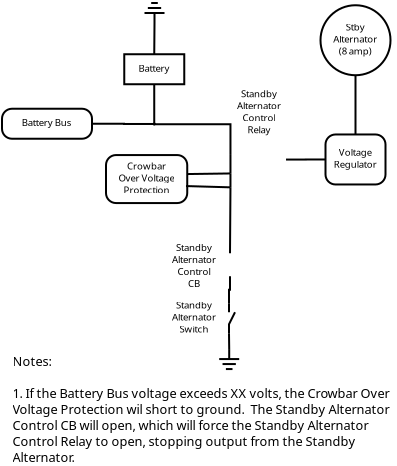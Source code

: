 <?xml version="1.0" encoding="UTF-8"?>
<dia:diagram xmlns:dia="http://www.lysator.liu.se/~alla/dia/">
  <dia:layer name="Background" visible="true">
    <dia:group>
      <dia:object type="Standard - Ellipse" version="0" id="O0">
        <dia:attribute name="obj_pos">
          <dia:point val="16.325,2.1"/>
        </dia:attribute>
        <dia:attribute name="obj_bb">
          <dia:rectangle val="16.275,2.05;19.875,5.65"/>
        </dia:attribute>
        <dia:attribute name="elem_corner">
          <dia:point val="16.325,2.1"/>
        </dia:attribute>
        <dia:attribute name="elem_width">
          <dia:real val="3.5"/>
        </dia:attribute>
        <dia:attribute name="elem_height">
          <dia:real val="3.5"/>
        </dia:attribute>
      </dia:object>
      <dia:object type="Standard - Text" version="0" id="O1">
        <dia:attribute name="obj_pos">
          <dia:point val="18.067,3.367"/>
        </dia:attribute>
        <dia:attribute name="obj_bb">
          <dia:rectangle val="16.842,2.867;19.292,4.817"/>
        </dia:attribute>
        <dia:attribute name="text">
          <dia:composite type="text">
            <dia:attribute name="string">
              <dia:string>#Stby
Alternator
(8 amp)#</dia:string>
            </dia:attribute>
            <dia:attribute name="font">
              <dia:font family="sans" style="0" name="Helvetica"/>
            </dia:attribute>
            <dia:attribute name="height">
              <dia:real val="0.6"/>
            </dia:attribute>
            <dia:attribute name="pos">
              <dia:point val="18.067,3.367"/>
            </dia:attribute>
            <dia:attribute name="color">
              <dia:color val="#000000"/>
            </dia:attribute>
            <dia:attribute name="alignment">
              <dia:enum val="1"/>
            </dia:attribute>
          </dia:composite>
        </dia:attribute>
      </dia:object>
    </dia:group>
    <dia:group>
      <dia:object type="Standard - Box" version="0" id="O2">
        <dia:attribute name="obj_pos">
          <dia:point val="16.575,8.562"/>
        </dia:attribute>
        <dia:attribute name="obj_bb">
          <dia:rectangle val="16.525,8.512;19.625,11.113"/>
        </dia:attribute>
        <dia:attribute name="elem_corner">
          <dia:point val="16.575,8.562"/>
        </dia:attribute>
        <dia:attribute name="elem_width">
          <dia:real val="3"/>
        </dia:attribute>
        <dia:attribute name="elem_height">
          <dia:real val="2.5"/>
        </dia:attribute>
        <dia:attribute name="show_background">
          <dia:boolean val="true"/>
        </dia:attribute>
        <dia:attribute name="corner_radius">
          <dia:real val="0.5"/>
        </dia:attribute>
      </dia:object>
      <dia:object type="Standard - Text" version="0" id="O3">
        <dia:attribute name="obj_pos">
          <dia:point val="18.067,9.629"/>
        </dia:attribute>
        <dia:attribute name="obj_bb">
          <dia:rectangle val="16.917,9.129;19.217,10.479"/>
        </dia:attribute>
        <dia:attribute name="text">
          <dia:composite type="text">
            <dia:attribute name="string">
              <dia:string>#Voltage
Regulator#</dia:string>
            </dia:attribute>
            <dia:attribute name="font">
              <dia:font family="sans" style="0" name="Helvetica"/>
            </dia:attribute>
            <dia:attribute name="height">
              <dia:real val="0.6"/>
            </dia:attribute>
            <dia:attribute name="pos">
              <dia:point val="18.067,9.629"/>
            </dia:attribute>
            <dia:attribute name="color">
              <dia:color val="#000000"/>
            </dia:attribute>
            <dia:attribute name="alignment">
              <dia:enum val="1"/>
            </dia:attribute>
          </dia:composite>
        </dia:attribute>
      </dia:object>
    </dia:group>
    <dia:object type="Standard - ZigZagLine" version="0" id="O4">
      <dia:attribute name="obj_pos">
        <dia:point val="18.075,5.6"/>
      </dia:attribute>
      <dia:attribute name="obj_bb">
        <dia:rectangle val="18.025,5.6;18.125,8.633"/>
      </dia:attribute>
      <dia:attribute name="orth_points">
        <dia:point val="18.075,5.6"/>
        <dia:point val="18.075,5.6"/>
        <dia:point val="18.075,8.562"/>
        <dia:point val="18.075,8.562"/>
      </dia:attribute>
      <dia:attribute name="orth_orient">
        <dia:enum val="0"/>
        <dia:enum val="1"/>
        <dia:enum val="0"/>
      </dia:attribute>
      <dia:connections>
        <dia:connection handle="0" to="O0" connection="6"/>
        <dia:connection handle="1" to="O2" connection="1"/>
      </dia:connections>
    </dia:object>
    <dia:object type="Standard - ZigZagLine" version="0" id="O5">
      <dia:attribute name="obj_pos">
        <dia:point val="14.601,9.816"/>
      </dia:attribute>
      <dia:attribute name="obj_bb">
        <dia:rectangle val="14.551,9.762;16.625,9.866"/>
      </dia:attribute>
      <dia:attribute name="orth_points">
        <dia:point val="14.601,9.816"/>
        <dia:point val="15.588,9.816"/>
        <dia:point val="15.588,9.812"/>
        <dia:point val="16.575,9.812"/>
      </dia:attribute>
      <dia:attribute name="orth_orient">
        <dia:enum val="0"/>
        <dia:enum val="1"/>
        <dia:enum val="0"/>
      </dia:attribute>
      <dia:connections>
        <dia:connection handle="0" to="O18" connection="3"/>
        <dia:connection handle="1" to="O2" connection="3"/>
      </dia:connections>
    </dia:object>
    <dia:group>
      <dia:object type="Standard - Box" version="0" id="O6">
        <dia:attribute name="obj_pos">
          <dia:point val="6.513,4.55"/>
        </dia:attribute>
        <dia:attribute name="obj_bb">
          <dia:rectangle val="6.463,4.5;9.562,6.1"/>
        </dia:attribute>
        <dia:attribute name="elem_corner">
          <dia:point val="6.513,4.55"/>
        </dia:attribute>
        <dia:attribute name="elem_width">
          <dia:real val="3"/>
        </dia:attribute>
        <dia:attribute name="elem_height">
          <dia:real val="1.5"/>
        </dia:attribute>
        <dia:attribute name="show_background">
          <dia:boolean val="true"/>
        </dia:attribute>
      </dia:object>
      <dia:object type="Standard - Text" version="0" id="O7">
        <dia:attribute name="obj_pos">
          <dia:point val="8.004,5.425"/>
        </dia:attribute>
        <dia:attribute name="obj_bb">
          <dia:rectangle val="7.104,4.925;8.904,5.675"/>
        </dia:attribute>
        <dia:attribute name="text">
          <dia:composite type="text">
            <dia:attribute name="string">
              <dia:string>#Battery#</dia:string>
            </dia:attribute>
            <dia:attribute name="font">
              <dia:font family="sans" style="0" name="Helvetica"/>
            </dia:attribute>
            <dia:attribute name="height">
              <dia:real val="0.6"/>
            </dia:attribute>
            <dia:attribute name="pos">
              <dia:point val="8.004,5.425"/>
            </dia:attribute>
            <dia:attribute name="color">
              <dia:color val="#000000"/>
            </dia:attribute>
            <dia:attribute name="alignment">
              <dia:enum val="1"/>
            </dia:attribute>
          </dia:composite>
        </dia:attribute>
      </dia:object>
    </dia:group>
    <dia:group>
      <dia:object type="Standard - Box" version="0" id="O8">
        <dia:attribute name="obj_pos">
          <dia:point val="0.4,7.275"/>
        </dia:attribute>
        <dia:attribute name="obj_bb">
          <dia:rectangle val="0.35,7.225;4.95,8.825"/>
        </dia:attribute>
        <dia:attribute name="elem_corner">
          <dia:point val="0.4,7.275"/>
        </dia:attribute>
        <dia:attribute name="elem_width">
          <dia:real val="4.5"/>
        </dia:attribute>
        <dia:attribute name="elem_height">
          <dia:real val="1.5"/>
        </dia:attribute>
        <dia:attribute name="show_background">
          <dia:boolean val="true"/>
        </dia:attribute>
        <dia:attribute name="corner_radius">
          <dia:real val="0.5"/>
        </dia:attribute>
      </dia:object>
      <dia:object type="Standard - Text" version="0" id="O9">
        <dia:attribute name="obj_pos">
          <dia:point val="2.642,8.142"/>
        </dia:attribute>
        <dia:attribute name="obj_bb">
          <dia:rectangle val="1.217,7.642;4.067,8.392"/>
        </dia:attribute>
        <dia:attribute name="text">
          <dia:composite type="text">
            <dia:attribute name="string">
              <dia:string>#Battery Bus#</dia:string>
            </dia:attribute>
            <dia:attribute name="font">
              <dia:font family="sans" style="0" name="Helvetica"/>
            </dia:attribute>
            <dia:attribute name="height">
              <dia:real val="0.6"/>
            </dia:attribute>
            <dia:attribute name="pos">
              <dia:point val="2.642,8.142"/>
            </dia:attribute>
            <dia:attribute name="color">
              <dia:color val="#000000"/>
            </dia:attribute>
            <dia:attribute name="alignment">
              <dia:enum val="1"/>
            </dia:attribute>
          </dia:composite>
        </dia:attribute>
      </dia:object>
    </dia:group>
    <dia:object type="Circuit - Ground" version="0" id="O10">
      <dia:attribute name="obj_pos">
        <dia:point val="7.525,1.988"/>
      </dia:attribute>
      <dia:attribute name="obj_bb">
        <dia:rectangle val="7.525,1.938;8.525,2.987"/>
      </dia:attribute>
      <dia:attribute name="elem_corner">
        <dia:point val="7.525,1.988"/>
      </dia:attribute>
      <dia:attribute name="elem_width">
        <dia:real val="1"/>
      </dia:attribute>
      <dia:attribute name="elem_height">
        <dia:real val="1"/>
      </dia:attribute>
      <dia:attribute name="line_width">
        <dia:real val="0.1"/>
      </dia:attribute>
      <dia:attribute name="line_colour">
        <dia:color val="#000000"/>
      </dia:attribute>
      <dia:attribute name="fill_colour">
        <dia:color val="#ffffff"/>
      </dia:attribute>
      <dia:attribute name="show_background">
        <dia:boolean val="true"/>
      </dia:attribute>
      <dia:attribute name="line_style">
        <dia:enum val="0"/>
        <dia:real val="1"/>
      </dia:attribute>
      <dia:attribute name="flip_horizontal">
        <dia:boolean val="false"/>
      </dia:attribute>
      <dia:attribute name="flip_vertical">
        <dia:boolean val="true"/>
      </dia:attribute>
    </dia:object>
    <dia:object type="Standard - Line" version="0" id="O11">
      <dia:attribute name="obj_pos">
        <dia:point val="8.012,4.55"/>
      </dia:attribute>
      <dia:attribute name="obj_bb">
        <dia:rectangle val="7.962,2.937;8.075,4.6"/>
      </dia:attribute>
      <dia:attribute name="conn_endpoints">
        <dia:point val="8.012,4.55"/>
        <dia:point val="8.025,2.987"/>
      </dia:attribute>
      <dia:attribute name="numcp">
        <dia:int val="1"/>
      </dia:attribute>
      <dia:connections>
        <dia:connection handle="0" to="O6" connection="1"/>
        <dia:connection handle="1" to="O10" connection="0"/>
      </dia:connections>
    </dia:object>
    <dia:object type="Electric - connpoint" version="0" id="O12">
      <dia:attribute name="obj_pos">
        <dia:point val="7.263,7.287"/>
      </dia:attribute>
      <dia:attribute name="obj_bb">
        <dia:rectangle val="7.227,7.252;8.798,8.823"/>
      </dia:attribute>
      <dia:attribute name="elem_corner">
        <dia:point val="7.263,7.287"/>
      </dia:attribute>
      <dia:attribute name="elem_width">
        <dia:real val="1.5"/>
      </dia:attribute>
      <dia:attribute name="elem_height">
        <dia:real val="1.5"/>
      </dia:attribute>
      <dia:attribute name="line_width">
        <dia:real val="0.1"/>
      </dia:attribute>
      <dia:attribute name="line_colour">
        <dia:color val="#000000"/>
      </dia:attribute>
      <dia:attribute name="fill_colour">
        <dia:color val="#ffffff"/>
      </dia:attribute>
      <dia:attribute name="show_background">
        <dia:boolean val="true"/>
      </dia:attribute>
      <dia:attribute name="line_style">
        <dia:enum val="0"/>
        <dia:real val="1"/>
      </dia:attribute>
      <dia:attribute name="flip_horizontal">
        <dia:boolean val="false"/>
      </dia:attribute>
      <dia:attribute name="flip_vertical">
        <dia:boolean val="false"/>
      </dia:attribute>
    </dia:object>
    <dia:object type="Standard - ZigZagLine" version="0" id="O13">
      <dia:attribute name="obj_pos">
        <dia:point val="8.012,8.037"/>
      </dia:attribute>
      <dia:attribute name="obj_bb">
        <dia:rectangle val="7.963,7.987;11.873,9.635"/>
      </dia:attribute>
      <dia:attribute name="orth_points">
        <dia:point val="8.012,8.037"/>
        <dia:point val="8.012,8.05"/>
        <dia:point val="11.823,8.05"/>
        <dia:point val="11.823,9.585"/>
      </dia:attribute>
      <dia:attribute name="orth_orient">
        <dia:enum val="1"/>
        <dia:enum val="0"/>
        <dia:enum val="1"/>
      </dia:attribute>
      <dia:attribute name="autorouting">
        <dia:boolean val="false"/>
      </dia:attribute>
      <dia:connections>
        <dia:connection handle="0" to="O12" connection="0"/>
        <dia:connection handle="1" to="O18" connection="2"/>
      </dia:connections>
    </dia:object>
    <dia:object type="Standard - ZigZagLine" version="0" id="O14">
      <dia:attribute name="obj_pos">
        <dia:point val="4.9,8.025"/>
      </dia:attribute>
      <dia:attribute name="obj_bb">
        <dia:rectangle val="4.85,7.975;8.062,8.088"/>
      </dia:attribute>
      <dia:attribute name="orth_points">
        <dia:point val="4.9,8.025"/>
        <dia:point val="6.5,8.025"/>
        <dia:point val="6.5,8.037"/>
        <dia:point val="8.012,8.037"/>
      </dia:attribute>
      <dia:attribute name="orth_orient">
        <dia:enum val="0"/>
        <dia:enum val="1"/>
        <dia:enum val="0"/>
      </dia:attribute>
      <dia:connections>
        <dia:connection handle="0" to="O8" connection="4"/>
        <dia:connection handle="1" to="O12" connection="0"/>
      </dia:connections>
    </dia:object>
    <dia:object type="Standard - ZigZagLine" version="0" id="O15">
      <dia:attribute name="obj_pos">
        <dia:point val="8.012,6.05"/>
      </dia:attribute>
      <dia:attribute name="obj_bb">
        <dia:rectangle val="7.963,6;8.062,8.088"/>
      </dia:attribute>
      <dia:attribute name="orth_points">
        <dia:point val="8.012,6.05"/>
        <dia:point val="8.012,7.263"/>
        <dia:point val="8.012,7.263"/>
        <dia:point val="8.012,8.037"/>
      </dia:attribute>
      <dia:attribute name="orth_orient">
        <dia:enum val="1"/>
        <dia:enum val="0"/>
        <dia:enum val="1"/>
      </dia:attribute>
      <dia:connections>
        <dia:connection handle="0" to="O6" connection="6"/>
        <dia:connection handle="1" to="O12" connection="0"/>
      </dia:connections>
    </dia:object>
    <dia:group>
      <dia:object type="Electric - vcontact_o" version="0" id="O16">
        <dia:attribute name="obj_pos">
          <dia:point val="11,17"/>
        </dia:attribute>
        <dia:attribute name="obj_bb">
          <dia:rectangle val="10.925,16.965;12.535,18.535"/>
        </dia:attribute>
        <dia:attribute name="elem_corner">
          <dia:point val="11,17"/>
        </dia:attribute>
        <dia:attribute name="elem_width">
          <dia:real val="1.5"/>
        </dia:attribute>
        <dia:attribute name="elem_height">
          <dia:real val="1.5"/>
        </dia:attribute>
        <dia:attribute name="line_width">
          <dia:real val="0.1"/>
        </dia:attribute>
        <dia:attribute name="line_colour">
          <dia:color val="#000000"/>
        </dia:attribute>
        <dia:attribute name="fill_colour">
          <dia:color val="#ffffff"/>
        </dia:attribute>
        <dia:attribute name="show_background">
          <dia:boolean val="true"/>
        </dia:attribute>
        <dia:attribute name="line_style">
          <dia:enum val="0"/>
          <dia:real val="1"/>
        </dia:attribute>
        <dia:attribute name="text">
          <dia:composite type="text">
            <dia:attribute name="string">
              <dia:string>##</dia:string>
            </dia:attribute>
            <dia:attribute name="font">
              <dia:font family="sans" style="0" name="Helvetica"/>
            </dia:attribute>
            <dia:attribute name="height">
              <dia:real val="0.8"/>
            </dia:attribute>
            <dia:attribute name="pos">
              <dia:point val="10.925,18"/>
            </dia:attribute>
            <dia:attribute name="color">
              <dia:color val="#000000"/>
            </dia:attribute>
            <dia:attribute name="alignment">
              <dia:enum val="1"/>
            </dia:attribute>
          </dia:composite>
        </dia:attribute>
        <dia:attribute name="flip_horizontal">
          <dia:boolean val="false"/>
        </dia:attribute>
        <dia:attribute name="flip_vertical">
          <dia:boolean val="false"/>
        </dia:attribute>
      </dia:object>
      <dia:object type="Standard - Text" version="0" id="O17">
        <dia:attribute name="obj_pos">
          <dia:point val="10,17.267"/>
        </dia:attribute>
        <dia:attribute name="obj_bb">
          <dia:rectangle val="8.775,16.767;11.225,18.717"/>
        </dia:attribute>
        <dia:attribute name="text">
          <dia:composite type="text">
            <dia:attribute name="string">
              <dia:string>#Standby
Alternator
Switch#</dia:string>
            </dia:attribute>
            <dia:attribute name="font">
              <dia:font family="sans" style="0" name="Helvetica"/>
            </dia:attribute>
            <dia:attribute name="height">
              <dia:real val="0.6"/>
            </dia:attribute>
            <dia:attribute name="pos">
              <dia:point val="10,17.267"/>
            </dia:attribute>
            <dia:attribute name="color">
              <dia:color val="#000000"/>
            </dia:attribute>
            <dia:attribute name="alignment">
              <dia:enum val="1"/>
            </dia:attribute>
          </dia:composite>
        </dia:attribute>
      </dia:object>
    </dia:group>
    <dia:group>
      <dia:object type="Circuit - Relay" version="0" id="O18">
        <dia:attribute name="obj_pos">
          <dia:point val="9.15,7.05"/>
        </dia:attribute>
        <dia:attribute name="obj_bb">
          <dia:rectangle val="9.15,7.05;14.601,11.718"/>
        </dia:attribute>
        <dia:attribute name="elem_corner">
          <dia:point val="9.15,7.05"/>
        </dia:attribute>
        <dia:attribute name="elem_width">
          <dia:real val="5.451"/>
        </dia:attribute>
        <dia:attribute name="elem_height">
          <dia:real val="4.618"/>
        </dia:attribute>
        <dia:attribute name="line_width">
          <dia:real val="0.1"/>
        </dia:attribute>
        <dia:attribute name="line_colour">
          <dia:color val="#000000"/>
        </dia:attribute>
        <dia:attribute name="fill_colour">
          <dia:color val="#ffffff"/>
        </dia:attribute>
        <dia:attribute name="show_background">
          <dia:boolean val="true"/>
        </dia:attribute>
        <dia:attribute name="line_style">
          <dia:enum val="0"/>
          <dia:real val="1"/>
        </dia:attribute>
        <dia:attribute name="flip_horizontal">
          <dia:boolean val="false"/>
        </dia:attribute>
        <dia:attribute name="flip_vertical">
          <dia:boolean val="false"/>
        </dia:attribute>
      </dia:object>
      <dia:object type="Standard - Text" version="0" id="O19">
        <dia:attribute name="obj_pos">
          <dia:point val="13.245,6.7"/>
        </dia:attribute>
        <dia:attribute name="obj_bb">
          <dia:rectangle val="12.02,6.2;14.47,8.75"/>
        </dia:attribute>
        <dia:attribute name="text">
          <dia:composite type="text">
            <dia:attribute name="string">
              <dia:string>#Standby
Alternator
Control
Relay#</dia:string>
            </dia:attribute>
            <dia:attribute name="font">
              <dia:font family="sans" style="0" name="Helvetica"/>
            </dia:attribute>
            <dia:attribute name="height">
              <dia:real val="0.6"/>
            </dia:attribute>
            <dia:attribute name="pos">
              <dia:point val="13.245,6.7"/>
            </dia:attribute>
            <dia:attribute name="color">
              <dia:color val="#000000"/>
            </dia:attribute>
            <dia:attribute name="alignment">
              <dia:enum val="1"/>
            </dia:attribute>
          </dia:composite>
        </dia:attribute>
      </dia:object>
    </dia:group>
    <dia:object type="Standard - Line" version="0" id="O20">
      <dia:attribute name="obj_pos">
        <dia:point val="11.823,9.585"/>
      </dia:attribute>
      <dia:attribute name="obj_bb">
        <dia:rectangle val="11.774,9.535;11.873,10.56"/>
      </dia:attribute>
      <dia:attribute name="conn_endpoints">
        <dia:point val="11.823,9.585"/>
        <dia:point val="11.823,10.511"/>
      </dia:attribute>
      <dia:attribute name="numcp">
        <dia:int val="1"/>
      </dia:attribute>
      <dia:connections>
        <dia:connection handle="0" to="O18" connection="2"/>
        <dia:connection handle="1" to="O18" connection="0"/>
      </dia:connections>
    </dia:object>
    <dia:object type="Circuit - Ground" version="0" id="O21">
      <dia:attribute name="obj_pos">
        <dia:point val="11.26,19.291"/>
      </dia:attribute>
      <dia:attribute name="obj_bb">
        <dia:rectangle val="11.26,19.291;12.26,20.341"/>
      </dia:attribute>
      <dia:attribute name="elem_corner">
        <dia:point val="11.26,19.291"/>
      </dia:attribute>
      <dia:attribute name="elem_width">
        <dia:real val="1"/>
      </dia:attribute>
      <dia:attribute name="elem_height">
        <dia:real val="1"/>
      </dia:attribute>
      <dia:attribute name="line_width">
        <dia:real val="0.1"/>
      </dia:attribute>
      <dia:attribute name="line_colour">
        <dia:color val="#000000"/>
      </dia:attribute>
      <dia:attribute name="fill_colour">
        <dia:color val="#ffffff"/>
      </dia:attribute>
      <dia:attribute name="show_background">
        <dia:boolean val="true"/>
      </dia:attribute>
      <dia:attribute name="line_style">
        <dia:enum val="0"/>
        <dia:real val="1"/>
      </dia:attribute>
      <dia:attribute name="flip_horizontal">
        <dia:boolean val="false"/>
      </dia:attribute>
      <dia:attribute name="flip_vertical">
        <dia:boolean val="false"/>
      </dia:attribute>
    </dia:object>
    <dia:object type="Standard - ZigZagLine" version="0" id="O22">
      <dia:attribute name="obj_pos">
        <dia:point val="11.8,15.65"/>
      </dia:attribute>
      <dia:attribute name="obj_bb">
        <dia:rectangle val="11.7,15.6;11.85,17.05"/>
      </dia:attribute>
      <dia:attribute name="orth_points">
        <dia:point val="11.8,15.65"/>
        <dia:point val="11.8,16.325"/>
        <dia:point val="11.75,16.325"/>
        <dia:point val="11.75,17"/>
      </dia:attribute>
      <dia:attribute name="orth_orient">
        <dia:enum val="1"/>
        <dia:enum val="0"/>
        <dia:enum val="1"/>
      </dia:attribute>
      <dia:connections>
        <dia:connection handle="0" to="O24" connection="1"/>
        <dia:connection handle="1" to="O16" connection="0"/>
      </dia:connections>
    </dia:object>
    <dia:object type="Standard - Line" version="0" id="O23">
      <dia:attribute name="obj_pos">
        <dia:point val="11.75,18.5"/>
      </dia:attribute>
      <dia:attribute name="obj_bb">
        <dia:rectangle val="11.699,18.449;11.811,19.342"/>
      </dia:attribute>
      <dia:attribute name="conn_endpoints">
        <dia:point val="11.75,18.5"/>
        <dia:point val="11.76,19.291"/>
      </dia:attribute>
      <dia:attribute name="numcp">
        <dia:int val="1"/>
      </dia:attribute>
      <dia:connections>
        <dia:connection handle="0" to="O16" connection="1"/>
        <dia:connection handle="1" to="O21" connection="0"/>
      </dia:connections>
    </dia:object>
    <dia:group>
      <dia:object type="Circuit - CB" version="0" id="O24">
        <dia:attribute name="obj_pos">
          <dia:point val="11.8,14.5"/>
        </dia:attribute>
        <dia:attribute name="obj_bb">
          <dia:rectangle val="11.793,14.487;12.534,15.663"/>
        </dia:attribute>
        <dia:attribute name="elem_corner">
          <dia:point val="11.8,14.5"/>
        </dia:attribute>
        <dia:attribute name="elem_width">
          <dia:real val="0.719"/>
        </dia:attribute>
        <dia:attribute name="elem_height">
          <dia:real val="1.15"/>
        </dia:attribute>
        <dia:attribute name="line_width">
          <dia:real val="0.3"/>
        </dia:attribute>
        <dia:attribute name="line_colour">
          <dia:color val="#000000"/>
        </dia:attribute>
        <dia:attribute name="fill_colour">
          <dia:color val="#ffffff"/>
        </dia:attribute>
        <dia:attribute name="show_background">
          <dia:boolean val="false"/>
        </dia:attribute>
        <dia:attribute name="line_style">
          <dia:enum val="0"/>
          <dia:real val="1"/>
        </dia:attribute>
        <dia:attribute name="flip_horizontal">
          <dia:boolean val="false"/>
        </dia:attribute>
        <dia:attribute name="flip_vertical">
          <dia:boolean val="false"/>
        </dia:attribute>
      </dia:object>
      <dia:object type="Standard - Text" version="0" id="O25">
        <dia:attribute name="obj_pos">
          <dia:point val="10,14.391"/>
        </dia:attribute>
        <dia:attribute name="obj_bb">
          <dia:rectangle val="8.775,13.891;11.225,16.441"/>
        </dia:attribute>
        <dia:attribute name="text">
          <dia:composite type="text">
            <dia:attribute name="string">
              <dia:string>#Standby
Alternator
Control
CB#</dia:string>
            </dia:attribute>
            <dia:attribute name="font">
              <dia:font family="sans" style="0" name="Helvetica"/>
            </dia:attribute>
            <dia:attribute name="height">
              <dia:real val="0.6"/>
            </dia:attribute>
            <dia:attribute name="pos">
              <dia:point val="10,14.391"/>
            </dia:attribute>
            <dia:attribute name="color">
              <dia:color val="#000000"/>
            </dia:attribute>
            <dia:attribute name="alignment">
              <dia:enum val="1"/>
            </dia:attribute>
          </dia:composite>
        </dia:attribute>
      </dia:object>
    </dia:group>
    <dia:group>
      <dia:object type="Standard - Box" version="0" id="O26">
        <dia:attribute name="obj_pos">
          <dia:point val="5.6,9.591"/>
        </dia:attribute>
        <dia:attribute name="obj_bb">
          <dia:rectangle val="5.55,9.541;9.713,12.041"/>
        </dia:attribute>
        <dia:attribute name="elem_corner">
          <dia:point val="5.6,9.591"/>
        </dia:attribute>
        <dia:attribute name="elem_width">
          <dia:real val="4.062"/>
        </dia:attribute>
        <dia:attribute name="elem_height">
          <dia:real val="2.4"/>
        </dia:attribute>
        <dia:attribute name="border_width">
          <dia:real val="0.1"/>
        </dia:attribute>
        <dia:attribute name="show_background">
          <dia:boolean val="true"/>
        </dia:attribute>
        <dia:attribute name="corner_radius">
          <dia:real val="0.5"/>
        </dia:attribute>
      </dia:object>
      <dia:object type="Standard - Text" version="0" id="O27">
        <dia:attribute name="obj_pos">
          <dia:point val="7.623,10.308"/>
        </dia:attribute>
        <dia:attribute name="obj_bb">
          <dia:rectangle val="6.048,9.808;9.198,11.758"/>
        </dia:attribute>
        <dia:attribute name="text">
          <dia:composite type="text">
            <dia:attribute name="string">
              <dia:string>#Crowbar
Over Voltage
Protection#</dia:string>
            </dia:attribute>
            <dia:attribute name="font">
              <dia:font family="sans" style="0" name="Helvetica"/>
            </dia:attribute>
            <dia:attribute name="height">
              <dia:real val="0.6"/>
            </dia:attribute>
            <dia:attribute name="pos">
              <dia:point val="7.623,10.308"/>
            </dia:attribute>
            <dia:attribute name="color">
              <dia:color val="#000000"/>
            </dia:attribute>
            <dia:attribute name="alignment">
              <dia:enum val="1"/>
            </dia:attribute>
          </dia:composite>
        </dia:attribute>
      </dia:object>
    </dia:group>
    <dia:object type="Standard - Line" version="0" id="O28">
      <dia:attribute name="obj_pos">
        <dia:point val="11.823,10.511"/>
      </dia:attribute>
      <dia:attribute name="obj_bb">
        <dia:rectangle val="9.599,10.46;11.874,10.592"/>
      </dia:attribute>
      <dia:attribute name="conn_endpoints">
        <dia:point val="11.823,10.511"/>
        <dia:point val="9.65,10.541"/>
      </dia:attribute>
      <dia:attribute name="numcp">
        <dia:int val="1"/>
      </dia:attribute>
      <dia:attribute name="line_width">
        <dia:real val="0.1"/>
      </dia:attribute>
      <dia:connections>
        <dia:connection handle="0" to="O18" connection="0"/>
      </dia:connections>
    </dia:object>
    <dia:object type="Standard - Line" version="0" id="O29">
      <dia:attribute name="obj_pos">
        <dia:point val="11.823,11.205"/>
      </dia:attribute>
      <dia:attribute name="obj_bb">
        <dia:rectangle val="9.549,11.09;11.875,11.256"/>
      </dia:attribute>
      <dia:attribute name="conn_endpoints">
        <dia:point val="11.823,11.205"/>
        <dia:point val="9.6,11.141"/>
      </dia:attribute>
      <dia:attribute name="numcp">
        <dia:int val="1"/>
      </dia:attribute>
      <dia:attribute name="line_width">
        <dia:real val="0.1"/>
      </dia:attribute>
      <dia:connections>
        <dia:connection handle="0" to="O18" connection="1"/>
      </dia:connections>
    </dia:object>
    <dia:object type="Standard - Line" version="0" id="O30">
      <dia:attribute name="obj_pos">
        <dia:point val="11.823,10.511"/>
      </dia:attribute>
      <dia:attribute name="obj_bb">
        <dia:rectangle val="11.774,10.46;11.873,11.255"/>
      </dia:attribute>
      <dia:attribute name="conn_endpoints">
        <dia:point val="11.823,10.511"/>
        <dia:point val="11.823,11.205"/>
      </dia:attribute>
      <dia:attribute name="numcp">
        <dia:int val="1"/>
      </dia:attribute>
      <dia:attribute name="line_width">
        <dia:real val="0.1"/>
      </dia:attribute>
      <dia:connections>
        <dia:connection handle="0" to="O18" connection="0"/>
        <dia:connection handle="1" to="O18" connection="1"/>
      </dia:connections>
    </dia:object>
    <dia:object type="Standard - Line" version="0" id="O31">
      <dia:attribute name="obj_pos">
        <dia:point val="11.823,11.205"/>
      </dia:attribute>
      <dia:attribute name="obj_bb">
        <dia:rectangle val="11.75,11.155;11.874,14.55"/>
      </dia:attribute>
      <dia:attribute name="conn_endpoints">
        <dia:point val="11.823,11.205"/>
        <dia:point val="11.8,14.5"/>
      </dia:attribute>
      <dia:attribute name="numcp">
        <dia:int val="1"/>
      </dia:attribute>
      <dia:attribute name="line_width">
        <dia:real val="0.1"/>
      </dia:attribute>
      <dia:connections>
        <dia:connection handle="0" to="O18" connection="1"/>
        <dia:connection handle="1" to="O24" connection="0"/>
      </dia:connections>
    </dia:object>
    <dia:object type="Standard - Text" version="0" id="O32">
      <dia:attribute name="obj_pos">
        <dia:point val="0.925,20.141"/>
      </dia:attribute>
      <dia:attribute name="obj_bb">
        <dia:rectangle val="0.925,19.47;21.296,25.334"/>
      </dia:attribute>
      <dia:attribute name="text">
        <dia:composite type="text">
          <dia:attribute name="string">
            <dia:string>#Notes:

1. If the Battery Bus voltage exceeds XX volts, the Crowbar Over 
Voltage Protection wil short to ground.  The Standby Alternator 
Control CB will open, which will force the Standby Alternator
Control Relay to open, stopping output from the Standby 
Alternator.#</dia:string>
          </dia:attribute>
          <dia:attribute name="font">
            <dia:font family="sans" style="0" name="Helvetica"/>
          </dia:attribute>
          <dia:attribute name="height">
            <dia:real val="0.8"/>
          </dia:attribute>
          <dia:attribute name="pos">
            <dia:point val="0.925,20.141"/>
          </dia:attribute>
          <dia:attribute name="color">
            <dia:color val="#000000"/>
          </dia:attribute>
          <dia:attribute name="alignment">
            <dia:enum val="0"/>
          </dia:attribute>
        </dia:composite>
      </dia:attribute>
    </dia:object>
  </dia:layer>
</dia:diagram>
